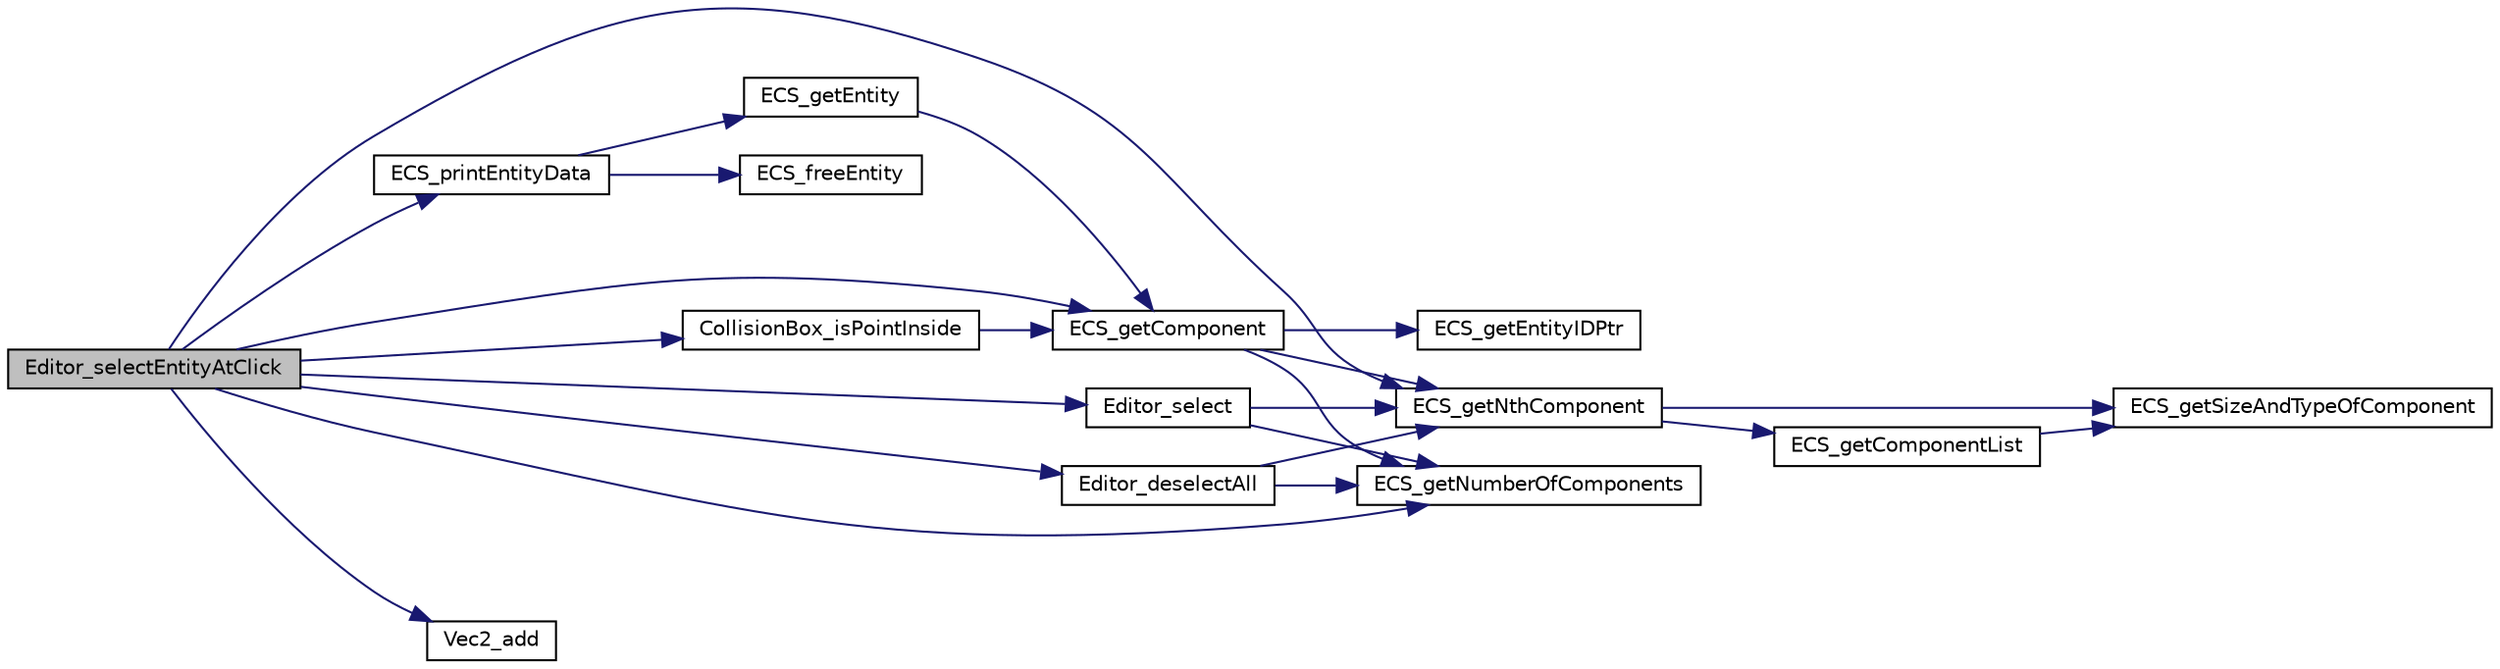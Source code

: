 digraph "Editor_selectEntityAtClick"
{
 // LATEX_PDF_SIZE
  edge [fontname="Helvetica",fontsize="10",labelfontname="Helvetica",labelfontsize="10"];
  node [fontname="Helvetica",fontsize="10",shape=record];
  rankdir="LR";
  Node1 [label="Editor_selectEntityAtClick",height=0.2,width=0.4,color="black", fillcolor="grey75", style="filled", fontcolor="black",tooltip=" "];
  Node1 -> Node2 [color="midnightblue",fontsize="10",style="solid"];
  Node2 [label="CollisionBox_isPointInside",height=0.2,width=0.4,color="black", fillcolor="white", style="filled",URL="$_collision_box_systems_8c.html#aaa64d01005e915c93f76dfaffa29db45",tooltip=" "];
  Node2 -> Node3 [color="midnightblue",fontsize="10",style="solid"];
  Node3 [label="ECS_getComponent",height=0.2,width=0.4,color="black", fillcolor="white", style="filled",URL="$_e_c_s_8c.html#aed416a426c4e471a5203374cf03ea86f",tooltip=" "];
  Node3 -> Node4 [color="midnightblue",fontsize="10",style="solid"];
  Node4 [label="ECS_getEntityIDPtr",height=0.2,width=0.4,color="black", fillcolor="white", style="filled",URL="$_e_c_s_8c.html#aca802be6fd112425bb560ef0272c99d8",tooltip=" "];
  Node3 -> Node5 [color="midnightblue",fontsize="10",style="solid"];
  Node5 [label="ECS_getNthComponent",height=0.2,width=0.4,color="black", fillcolor="white", style="filled",URL="$_e_c_s_8c.html#a502db47e783a46764a323c04c4a4f42c",tooltip=" "];
  Node5 -> Node6 [color="midnightblue",fontsize="10",style="solid"];
  Node6 [label="ECS_getComponentList",height=0.2,width=0.4,color="black", fillcolor="white", style="filled",URL="$_e_c_s_8c.html#a7d1878011294407e746f9c5300cde210",tooltip=" "];
  Node6 -> Node7 [color="midnightblue",fontsize="10",style="solid"];
  Node7 [label="ECS_getSizeAndTypeOfComponent",height=0.2,width=0.4,color="black", fillcolor="white", style="filled",URL="$_e_c_s_8c.html#abbd0af0b96da7d9033e545d9204fd371",tooltip=" "];
  Node5 -> Node7 [color="midnightblue",fontsize="10",style="solid"];
  Node3 -> Node8 [color="midnightblue",fontsize="10",style="solid"];
  Node8 [label="ECS_getNumberOfComponents",height=0.2,width=0.4,color="black", fillcolor="white", style="filled",URL="$_e_c_s_8c.html#a631bfc25a33ae6773eb9173dc568b138",tooltip=" "];
  Node1 -> Node3 [color="midnightblue",fontsize="10",style="solid"];
  Node1 -> Node5 [color="midnightblue",fontsize="10",style="solid"];
  Node1 -> Node8 [color="midnightblue",fontsize="10",style="solid"];
  Node1 -> Node9 [color="midnightblue",fontsize="10",style="solid"];
  Node9 [label="ECS_printEntityData",height=0.2,width=0.4,color="black", fillcolor="white", style="filled",URL="$_e_c_s_8c.html#ab7771cd068d13fb1560388b4114a6343",tooltip=" "];
  Node9 -> Node10 [color="midnightblue",fontsize="10",style="solid"];
  Node10 [label="ECS_freeEntity",height=0.2,width=0.4,color="black", fillcolor="white", style="filled",URL="$_e_c_s_8c.html#a42aef0c5363771d491bc60b86c2cc642",tooltip=" "];
  Node9 -> Node11 [color="midnightblue",fontsize="10",style="solid"];
  Node11 [label="ECS_getEntity",height=0.2,width=0.4,color="black", fillcolor="white", style="filled",URL="$_e_c_s_8c.html#a9c56e4a452bdea39ebee813646ecee83",tooltip=" "];
  Node11 -> Node3 [color="midnightblue",fontsize="10",style="solid"];
  Node1 -> Node12 [color="midnightblue",fontsize="10",style="solid"];
  Node12 [label="Editor_deselectAll",height=0.2,width=0.4,color="black", fillcolor="white", style="filled",URL="$_editor_systems_8c.html#a149e7c435f50f3a46ec8d1b59d949b74",tooltip=" "];
  Node12 -> Node5 [color="midnightblue",fontsize="10",style="solid"];
  Node12 -> Node8 [color="midnightblue",fontsize="10",style="solid"];
  Node1 -> Node13 [color="midnightblue",fontsize="10",style="solid"];
  Node13 [label="Editor_select",height=0.2,width=0.4,color="black", fillcolor="white", style="filled",URL="$_editor_systems_8c.html#ab67232b13a49d2ea398831201e72f261",tooltip=" "];
  Node13 -> Node5 [color="midnightblue",fontsize="10",style="solid"];
  Node13 -> Node8 [color="midnightblue",fontsize="10",style="solid"];
  Node1 -> Node14 [color="midnightblue",fontsize="10",style="solid"];
  Node14 [label="Vec2_add",height=0.2,width=0.4,color="black", fillcolor="white", style="filled",URL="$_math_8c.html#a171657a3bdb316ede2a2bb1f24a69446",tooltip=" "];
}
